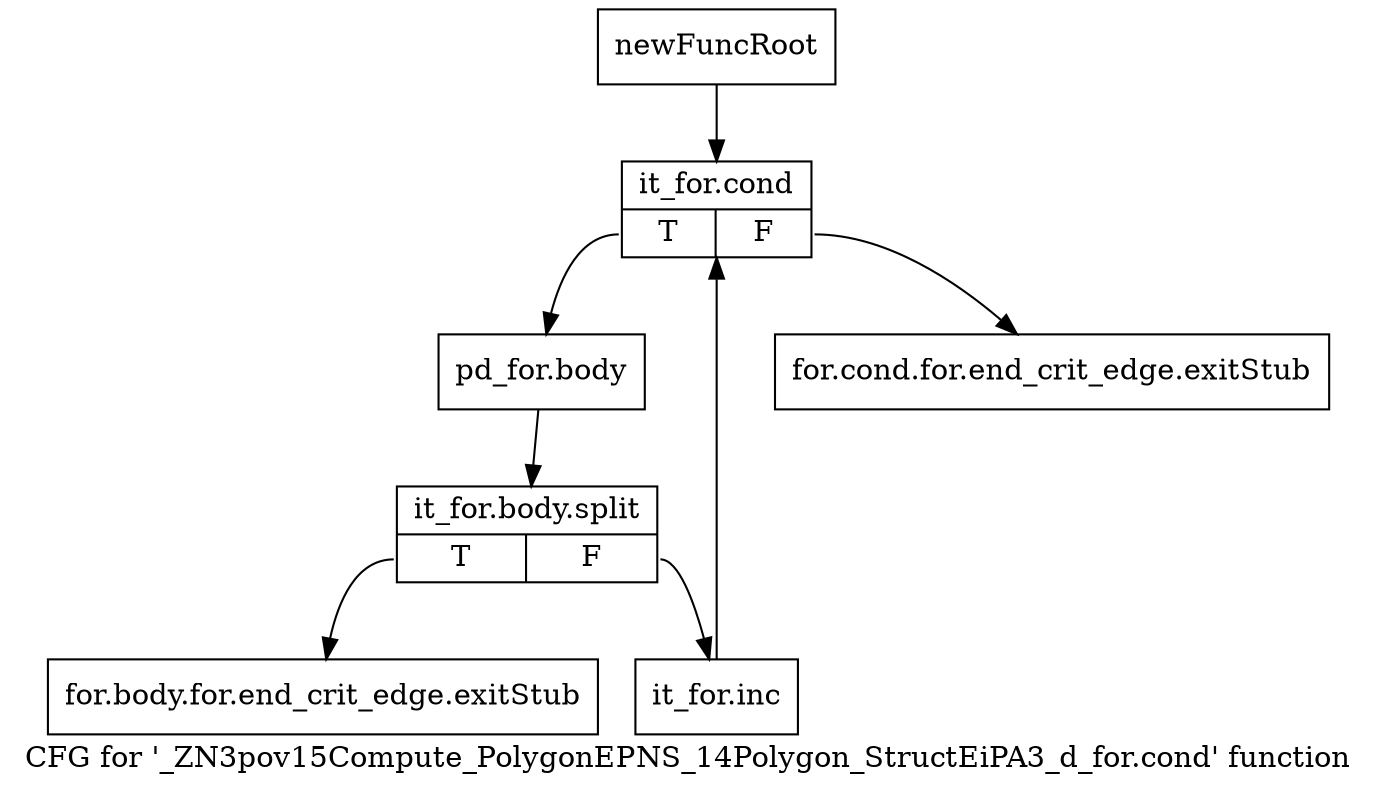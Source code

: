 digraph "CFG for '_ZN3pov15Compute_PolygonEPNS_14Polygon_StructEiPA3_d_for.cond' function" {
	label="CFG for '_ZN3pov15Compute_PolygonEPNS_14Polygon_StructEiPA3_d_for.cond' function";

	Node0x29e3170 [shape=record,label="{newFuncRoot}"];
	Node0x29e3170 -> Node0x2a3e560;
	Node0x2a3e4c0 [shape=record,label="{for.cond.for.end_crit_edge.exitStub}"];
	Node0x2a3e510 [shape=record,label="{for.body.for.end_crit_edge.exitStub}"];
	Node0x2a3e560 [shape=record,label="{it_for.cond|{<s0>T|<s1>F}}"];
	Node0x2a3e560:s0 -> Node0x2a3e5b0;
	Node0x2a3e560:s1 -> Node0x2a3e4c0;
	Node0x2a3e5b0 [shape=record,label="{pd_for.body}"];
	Node0x2a3e5b0 -> Node0x390b600;
	Node0x390b600 [shape=record,label="{it_for.body.split|{<s0>T|<s1>F}}"];
	Node0x390b600:s0 -> Node0x2a3e510;
	Node0x390b600:s1 -> Node0x2a3e600;
	Node0x2a3e600 [shape=record,label="{it_for.inc}"];
	Node0x2a3e600 -> Node0x2a3e560;
}
